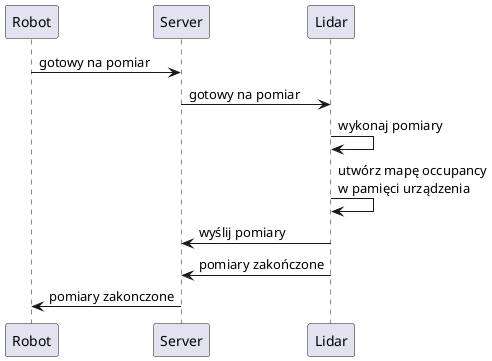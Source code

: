 @startuml communication
Robot -> Server : gotowy na pomiar
Lidar <- Server : gotowy na pomiar
Lidar -> Lidar : wykonaj pomiary
Lidar -> Lidar : utwórz mapę occupancy\nw pamięci urządzenia
Lidar -> Server : wyślij pomiary
Lidar -> Server : pomiary zakończone
Server -> Robot : pomiary zakonczone
@enduml